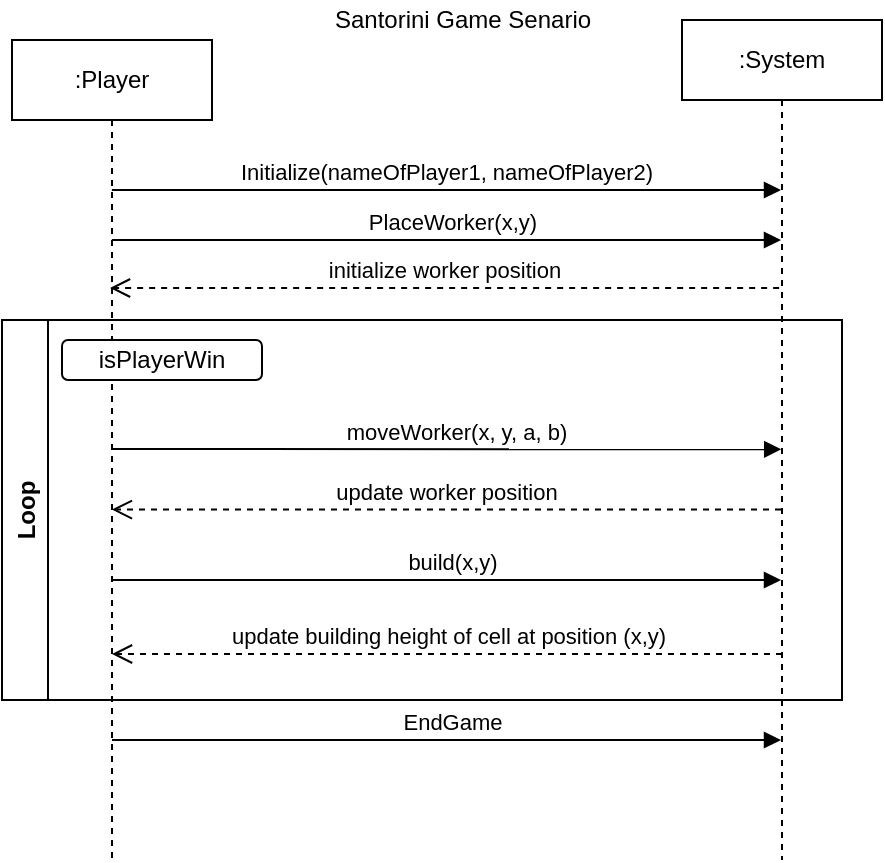 <mxfile version="15.7.0" type="github">
  <diagram name="Page-1" id="2YBvvXClWsGukQMizWep">
    <mxGraphModel dx="452" dy="208" grid="1" gridSize="10" guides="1" tooltips="1" connect="1" arrows="1" fold="1" page="1" pageScale="1" pageWidth="850" pageHeight="1100" math="0" shadow="0">
      <root>
        <mxCell id="0" />
        <mxCell id="1" parent="0" />
        <mxCell id="aM9ryv3xv72pqoxQDRHE-1" value=":Player" style="shape=umlLifeline;perimeter=lifelinePerimeter;whiteSpace=wrap;html=1;container=0;dropTarget=0;collapsible=0;recursiveResize=0;outlineConnect=0;portConstraint=eastwest;newEdgeStyle={&quot;edgeStyle&quot;:&quot;elbowEdgeStyle&quot;,&quot;elbow&quot;:&quot;vertical&quot;,&quot;curved&quot;:0,&quot;rounded&quot;:0};" parent="1" vertex="1">
          <mxGeometry x="175" y="80" width="100" height="410" as="geometry" />
        </mxCell>
        <mxCell id="aM9ryv3xv72pqoxQDRHE-5" value=":System" style="shape=umlLifeline;perimeter=lifelinePerimeter;whiteSpace=wrap;html=1;container=0;dropTarget=0;collapsible=0;recursiveResize=0;outlineConnect=0;portConstraint=eastwest;newEdgeStyle={&quot;edgeStyle&quot;:&quot;elbowEdgeStyle&quot;,&quot;elbow&quot;:&quot;vertical&quot;,&quot;curved&quot;:0,&quot;rounded&quot;:0};" parent="1" vertex="1">
          <mxGeometry x="510" y="70" width="100" height="420" as="geometry" />
        </mxCell>
        <mxCell id="aM9ryv3xv72pqoxQDRHE-7" value="Initialize(nameOfPlayer1, nameOfPlayer2)" style="html=1;verticalAlign=bottom;endArrow=block;edgeStyle=elbowEdgeStyle;elbow=vertical;curved=0;rounded=0;" parent="1" edge="1">
          <mxGeometry relative="1" as="geometry">
            <mxPoint x="224.929" y="155" as="sourcePoint" />
            <Array as="points">
              <mxPoint x="395" y="155" />
            </Array>
            <mxPoint x="559.5" y="155" as="targetPoint" />
          </mxGeometry>
        </mxCell>
        <mxCell id="Hd75yw4WYgafh29qQEwl-1" value="Santorini Game Senario" style="text;html=1;resizable=0;autosize=1;align=center;verticalAlign=middle;points=[];fillColor=none;strokeColor=none;rounded=0;" parent="1" vertex="1">
          <mxGeometry x="330" y="60" width="140" height="20" as="geometry" />
        </mxCell>
        <mxCell id="Hd75yw4WYgafh29qQEwl-3" value="PlaceWorker(x,y)" style="html=1;verticalAlign=bottom;endArrow=block;edgeStyle=elbowEdgeStyle;elbow=vertical;curved=0;rounded=0;" parent="1" edge="1">
          <mxGeometry x="0.015" relative="1" as="geometry">
            <mxPoint x="224.929" y="180" as="sourcePoint" />
            <Array as="points">
              <mxPoint x="395" y="180" />
            </Array>
            <mxPoint x="559.5" y="180" as="targetPoint" />
            <mxPoint as="offset" />
          </mxGeometry>
        </mxCell>
        <mxCell id="Hd75yw4WYgafh29qQEwl-10" value="Loop" style="swimlane;horizontal=0;" parent="1" vertex="1">
          <mxGeometry x="170" y="220" width="420" height="190" as="geometry" />
        </mxCell>
        <mxCell id="Hd75yw4WYgafh29qQEwl-11" value="isPlayerWin" style="rounded=1;whiteSpace=wrap;html=1;" parent="Hd75yw4WYgafh29qQEwl-10" vertex="1">
          <mxGeometry x="30" y="10" width="100" height="20" as="geometry" />
        </mxCell>
        <mxCell id="Hd75yw4WYgafh29qQEwl-4" value="moveWorker(x, y, a, b)" style="html=1;verticalAlign=bottom;endArrow=block;edgeStyle=elbowEdgeStyle;elbow=vertical;curved=0;rounded=0;exitX=0.499;exitY=0.563;exitDx=0;exitDy=0;exitPerimeter=0;" parent="Hd75yw4WYgafh29qQEwl-10" edge="1">
          <mxGeometry x="0.031" relative="1" as="geometry">
            <mxPoint x="55.0" y="64.5" as="sourcePoint" />
            <Array as="points">
              <mxPoint x="100.1" y="64.67" />
              <mxPoint x="90.1" y="64.67" />
              <mxPoint x="120.1" y="34.67" />
              <mxPoint x="90.1" y="34.67" />
              <mxPoint x="340.1" y="4.67" />
              <mxPoint x="170.1" y="4.67" />
              <mxPoint x="225.1" y="-5.33" />
            </Array>
            <mxPoint x="389.6" y="64.67" as="targetPoint" />
            <mxPoint as="offset" />
          </mxGeometry>
        </mxCell>
        <mxCell id="aM9ryv3xv72pqoxQDRHE-8" value="update worker position" style="html=1;verticalAlign=bottom;endArrow=open;dashed=1;endSize=8;edgeStyle=elbowEdgeStyle;elbow=vertical;curved=0;rounded=0;" parent="Hd75yw4WYgafh29qQEwl-10" edge="1">
          <mxGeometry relative="1" as="geometry">
            <mxPoint x="54.929" y="94.76" as="targetPoint" />
            <Array as="points">
              <mxPoint x="120" y="94.76" />
              <mxPoint x="320" y="64.76" />
              <mxPoint x="110" y="64.76" />
              <mxPoint x="370" y="37.76" />
              <mxPoint x="170" y="84.76" />
              <mxPoint x="235" y="84.76" />
            </Array>
            <mxPoint x="389.5" y="94.76" as="sourcePoint" />
          </mxGeometry>
        </mxCell>
        <mxCell id="Hd75yw4WYgafh29qQEwl-5" value="build(x,y)" style="html=1;verticalAlign=bottom;endArrow=block;edgeStyle=elbowEdgeStyle;elbow=vertical;curved=0;rounded=0;" parent="Hd75yw4WYgafh29qQEwl-10" edge="1">
          <mxGeometry x="0.015" relative="1" as="geometry">
            <mxPoint x="54.929" y="130" as="sourcePoint" />
            <Array as="points">
              <mxPoint x="220" y="130" />
            </Array>
            <mxPoint x="389.5" y="130" as="targetPoint" />
            <mxPoint as="offset" />
          </mxGeometry>
        </mxCell>
        <mxCell id="Hd75yw4WYgafh29qQEwl-6" value="update building height of cell at position (x,y)" style="html=1;verticalAlign=bottom;endArrow=open;dashed=1;endSize=8;edgeStyle=elbowEdgeStyle;elbow=vertical;curved=0;rounded=0;" parent="1" edge="1">
          <mxGeometry relative="1" as="geometry">
            <mxPoint x="225" y="387" as="targetPoint" />
            <Array as="points">
              <mxPoint x="530" y="387" />
              <mxPoint x="530" y="357" />
              <mxPoint x="540" y="347" />
              <mxPoint x="340" y="394" />
              <mxPoint x="405" y="394" />
            </Array>
            <mxPoint x="560" y="387" as="sourcePoint" />
          </mxGeometry>
        </mxCell>
        <mxCell id="Hd75yw4WYgafh29qQEwl-12" value="EndGame" style="html=1;verticalAlign=bottom;endArrow=block;edgeStyle=elbowEdgeStyle;elbow=vertical;curved=0;rounded=0;" parent="1" source="aM9ryv3xv72pqoxQDRHE-1" target="aM9ryv3xv72pqoxQDRHE-5" edge="1">
          <mxGeometry x="0.015" relative="1" as="geometry">
            <mxPoint x="230" y="430" as="sourcePoint" />
            <Array as="points">
              <mxPoint x="395" y="430" />
            </Array>
            <mxPoint x="555" y="430" as="targetPoint" />
            <mxPoint as="offset" />
          </mxGeometry>
        </mxCell>
        <mxCell id="Hd75yw4WYgafh29qQEwl-13" value="initialize worker position" style="html=1;verticalAlign=bottom;endArrow=open;dashed=1;endSize=8;edgeStyle=elbowEdgeStyle;elbow=vertical;curved=0;rounded=0;" parent="1" edge="1">
          <mxGeometry relative="1" as="geometry">
            <mxPoint x="223.999" y="204" as="targetPoint" />
            <Array as="points">
              <mxPoint x="289.07" y="204" />
              <mxPoint x="489.07" y="174" />
              <mxPoint x="279.07" y="174" />
              <mxPoint x="539.07" y="147" />
              <mxPoint x="339.07" y="194" />
              <mxPoint x="404.07" y="194" />
            </Array>
            <mxPoint x="558.57" y="204" as="sourcePoint" />
          </mxGeometry>
        </mxCell>
      </root>
    </mxGraphModel>
  </diagram>
</mxfile>
